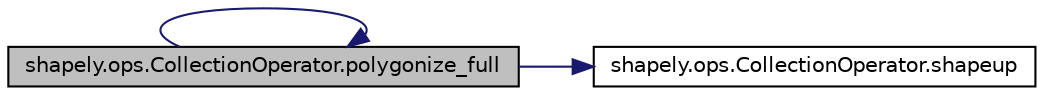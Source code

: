 digraph "shapely.ops.CollectionOperator.polygonize_full"
{
 // LATEX_PDF_SIZE
  edge [fontname="Helvetica",fontsize="10",labelfontname="Helvetica",labelfontsize="10"];
  node [fontname="Helvetica",fontsize="10",shape=record];
  rankdir="LR";
  Node1 [label="shapely.ops.CollectionOperator.polygonize_full",height=0.2,width=0.4,color="black", fillcolor="grey75", style="filled", fontcolor="black",tooltip=" "];
  Node1 -> Node1 [color="midnightblue",fontsize="10",style="solid",fontname="Helvetica"];
  Node1 -> Node2 [color="midnightblue",fontsize="10",style="solid",fontname="Helvetica"];
  Node2 [label="shapely.ops.CollectionOperator.shapeup",height=0.2,width=0.4,color="black", fillcolor="white", style="filled",URL="$dc/ddb/classshapely_1_1ops_1_1_collection_operator.html#ab7225a5684bc52d5eb4b827379e407a1",tooltip=" "];
}
